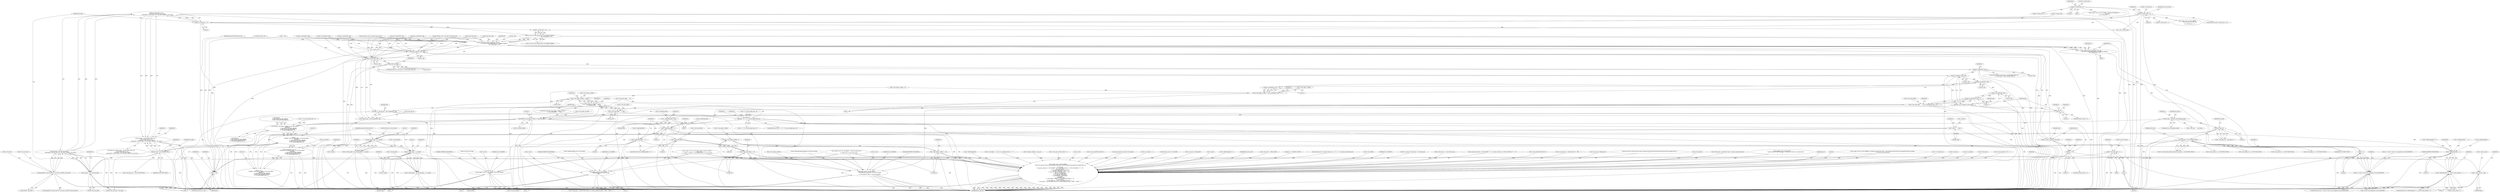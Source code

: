 digraph "0_FFmpeg_29ffeef5e73b8f41ff3a3f2242d356759c66f91f@API" {
"1002268" [label="(Call,h0->current_slice == 0 ||\n         slice_type != h0->last_slice_type ||\n         memcmp(h0->last_ref_count, h0->ref_count, sizeof(h0->ref_count)))"];
"1002269" [label="(Call,h0->current_slice == 0)"];
"1001121" [label="(Call,h0->current_slice != 0)"];
"1000189" [label="(Call,h0->current_slice = 0)"];
"1002274" [label="(Call,slice_type != h0->last_slice_type ||\n         memcmp(h0->last_ref_count, h0->ref_count, sizeof(h0->ref_count)))"];
"1002275" [label="(Call,slice_type != h0->last_slice_type)"];
"1002265" [label="(Call,slice_type != AV_PICTURE_TYPE_I)"];
"1000288" [label="(Call,slice_type & 3)"];
"1000274" [label="(Call,slice_type = golomb_to_pict_type[slice_type])"];
"1001058" [label="(Call,slice_type == AV_PICTURE_TYPE_B)"];
"1001909" [label="(Call,h0->last_slice_type = -1)"];
"1001913" [label="(Call,-1)"];
"1002280" [label="(Call,memcmp(h0->last_ref_count, h0->ref_count, sizeof(h0->ref_count)))"];
"1002264" [label="(Call,slice_type != AV_PICTURE_TYPE_I &&\n        (h0->current_slice == 0 ||\n         slice_type != h0->last_slice_type ||\n         memcmp(h0->last_ref_count, h0->ref_count, sizeof(h0->ref_count))))"];
"1002417" [label="(Call,!(h->avctx->active_thread_type & FF_THREAD_FRAME) ||\n                                             h0->current_slice == 0)"];
"1002411" [label="(Call,ff_h264_decode_ref_pic_marking(h0, &h->gb,\n                                             !(h->avctx->active_thread_type & FF_THREAD_FRAME) ||\n                                             h0->current_slice == 0))"];
"1002409" [label="(Call,ret = ff_h264_decode_ref_pic_marking(h0, &h->gb,\n                                             !(h->avctx->active_thread_type & FF_THREAD_FRAME) ||\n                                             h0->current_slice == 0))"];
"1002433" [label="(Call,ret < 0)"];
"1002432" [label="(Call,ret < 0 && (h->avctx->err_recognition & AV_EF_EXPLODE))"];
"1002502" [label="(Call,get_ue_golomb_31(&h->gb))"];
"1002500" [label="(Call,tmp = get_ue_golomb_31(&h->gb))"];
"1002508" [label="(Call,tmp > 2)"];
"1002520" [label="(Call,h->cabac_init_idc = tmp)"];
"1002538" [label="(Call,get_se_golomb(&h->gb))"];
"1002530" [label="(Call,tmp = h->pps.init_qp + get_se_golomb(&h->gb))"];
"1002544" [label="(Call,tmp > 51 + 6 * (h->sps.bit_depth_luma - 8))"];
"1002558" [label="(Call,av_log(h->avctx, AV_LOG_ERROR, \"QP %u out of range\n\", tmp))"];
"1002567" [label="(Call,h->qscale       = tmp)"];
"1002578" [label="(Call,get_chroma_qp(h, 0, h->qscale))"];
"1002572" [label="(Call,h->chroma_qp[0] = get_chroma_qp(h, 0, h->qscale))"];
"1002590" [label="(Call,get_chroma_qp(h, 1, h->qscale))"];
"1002584" [label="(Call,h->chroma_qp[1] = get_chroma_qp(h, 1, h->qscale))"];
"1002844" [label="(Call,h != h0)"];
"1003314" [label="(Call,av_log(h->avctx, AV_LOG_DEBUG,\n               \"slice:%d %s mb:%d %c%s%s pps:%u frame:%d poc:%d/%d ref:%d/%d qp:%d loop:%d:%d:%d weight:%d%s %s\n\",\n               h->slice_num,\n               (h->picture_structure == PICT_FRAME ? \"F\" : h->picture_structure == PICT_TOP_FIELD ? \"T\" : \"B\"),\n               first_mb_in_slice,\n               av_get_picture_type_char(h->slice_type),\n               h->slice_type_fixed ? \" fix\" : \"\",\n               h->nal_unit_type == NAL_IDR_SLICE ? \" IDR\" : \"\",\n               pps_id, h->frame_num,\n               h->cur_pic_ptr->field_poc[0],\n               h->cur_pic_ptr->field_poc[1],\n               h->ref_count[0], h->ref_count[1],\n               h->qscale,\n               h->deblocking_filter,\n               h->slice_alpha_c0_offset / 2 - 26, h->slice_beta_offset / 2 - 26,\n               h->use_weight,\n               h->use_weight == 1 && h->use_weight_chroma ? \"c\" : \"\",\n               h->slice_type == AV_PICTURE_TYPE_B ? (h->direct_spatial_mv_pred ? \"SPAT\" : \"TEMP\") : \"\"))"];
"1002532" [label="(Call,h->pps.init_qp + get_se_golomb(&h->gb))"];
"1002602" [label="(Call,get_bits1(&h->gb))"];
"1002619" [label="(Call,get_se_golomb(&h->gb))"];
"1002648" [label="(Call,get_ue_golomb_31(&h->gb))"];
"1002646" [label="(Call,tmp = get_ue_golomb_31(&h->gb))"];
"1002654" [label="(Call,tmp > 2)"];
"1002658" [label="(Call,av_log(h->avctx, AV_LOG_ERROR,\n                   \"deblocking_filter_idc %u out of range\n\", tmp))"];
"1002667" [label="(Call,h->deblocking_filter = tmp)"];
"1002673" [label="(Call,h->deblocking_filter < 2)"];
"1002678" [label="(Call,h->deblocking_filter ^= 1)"];
"1002794" [label="(Call,h->deblocking_filter == 1)"];
"1002793" [label="(Call,h->deblocking_filter == 1 && h0->max_contexts > 1)"];
"1002693" [label="(Call,get_se_golomb(&h->gb))"];
"1002692" [label="(Call,get_se_golomb(&h->gb) << 1)"];
"1002688" [label="(Call,h->slice_alpha_c0_offset += get_se_golomb(&h->gb) << 1)"];
"1002712" [label="(Call,h->slice_alpha_c0_offset > 104U)"];
"1002711" [label="(Call,h->slice_alpha_c0_offset > 104U ||\n                h->slice_beta_offset     > 104U)"];
"1002723" [label="(Call,av_log(h->avctx, AV_LOG_ERROR,\n                       \"deblocking filter parameters %d %d out of range\n\",\n                       h->slice_alpha_c0_offset, h->slice_beta_offset))"];
"1002865" [label="(Call,FFMIN(h->slice_alpha_c0_offset, h->slice_beta_offset))"];
"1002864" [label="(Call,FFMIN(h->slice_alpha_c0_offset, h->slice_beta_offset) -\n                   FFMAX3(0,\n                          h->pps.chroma_qp_index_offset[0],\n                          h->pps.chroma_qp_index_offset[1]) +\n                   6 * (h->sps.bit_depth_luma - 8))"];
"1002862" [label="(Call,52 -\n                   FFMIN(h->slice_alpha_c0_offset, h->slice_beta_offset) -\n                   FFMAX3(0,\n                          h->pps.chroma_qp_index_offset[0],\n                          h->pps.chroma_qp_index_offset[1]) +\n                   6 * (h->sps.bit_depth_luma - 8))"];
"1002856" [label="(Call,h->qp_thresh = 15 + 52 -\n                   FFMIN(h->slice_alpha_c0_offset, h->slice_beta_offset) -\n                   FFMAX3(0,\n                          h->pps.chroma_qp_index_offset[0],\n                          h->pps.chroma_qp_index_offset[1]) +\n                   6 * (h->sps.bit_depth_luma - 8))"];
"1002860" [label="(Call,15 + 52 -\n                   FFMIN(h->slice_alpha_c0_offset, h->slice_beta_offset) -\n                   FFMAX3(0,\n                          h->pps.chroma_qp_index_offset[0],\n                          h->pps.chroma_qp_index_offset[1]) +\n                   6 * (h->sps.bit_depth_luma - 8))"];
"1003392" [label="(Call,h->slice_alpha_c0_offset / 2)"];
"1003391" [label="(Call,h->slice_alpha_c0_offset / 2 - 26)"];
"1003399" [label="(Call,h->slice_beta_offset / 2)"];
"1003398" [label="(Call,h->slice_beta_offset / 2 - 26)"];
"1002704" [label="(Call,get_se_golomb(&h->gb))"];
"1002703" [label="(Call,get_se_golomb(&h->gb) << 1)"];
"1002699" [label="(Call,h->slice_beta_offset     += get_se_golomb(&h->gb) << 1)"];
"1002717" [label="(Call,h->slice_beta_offset     > 104U)"];
"1002692" [label="(Call,get_se_golomb(&h->gb) << 1)"];
"1002539" [label="(Call,&h->gb)"];
"1002195" [label="(Call,get_se_golomb(&h->gb))"];
"1002634" [label="(Call,h->slice_beta_offset     = 52)"];
"1003420" [label="(Call,h->slice_type == AV_PICTURE_TYPE_B ? (h->direct_spatial_mv_pred ? \"SPAT\" : \"TEMP\") : \"\")"];
"1000997" [label="(Call,get_bits(&h->gb, h->sps.log2_max_frame_num))"];
"1002646" [label="(Call,tmp = get_ue_golomb_31(&h->gb))"];
"1002435" [label="(Literal,0)"];
"1002411" [label="(Call,ff_h264_decode_ref_pic_marking(h0, &h->gb,\n                                             !(h->avctx->active_thread_type & FF_THREAD_FRAME) ||\n                                             h0->current_slice == 0))"];
"1002510" [label="(Literal,2)"];
"1003375" [label="(Call,h->ref_count[0])"];
"1003404" [label="(Literal,26)"];
"1002698" [label="(Literal,1)"];
"1002673" [label="(Call,h->deblocking_filter < 2)"];
"1002716" [label="(Literal,104U)"];
"1002566" [label="(Identifier,AVERROR_INVALIDDATA)"];
"1003318" [label="(Identifier,AV_LOG_DEBUG)"];
"1002543" [label="(ControlStructure,if (tmp > 51 + 6 * (h->sps.bit_depth_luma - 8)))"];
"1002568" [label="(Call,h->qscale)"];
"1001763" [label="(Call,h0->cur_pic_ptr->frame_num != h->frame_num)"];
"1002711" [label="(Call,h->slice_alpha_c0_offset > 104U ||\n                h->slice_beta_offset     > 104U)"];
"1002499" [label="(Block,)"];
"1002898" [label="(Call,h0->last_slice_type = slice_type)"];
"1002524" [label="(Identifier,tmp)"];
"1001451" [label="(Call,h->frame_num != h->prev_frame_num)"];
"1002546" [label="(Call,51 + 6 * (h->sps.bit_depth_luma - 8))"];
"1002699" [label="(Call,h->slice_beta_offset     += get_se_golomb(&h->gb) << 1)"];
"1002703" [label="(Call,get_se_golomb(&h->gb) << 1)"];
"1002295" [label="(Call,h->slice_type_nos != AV_PICTURE_TYPE_I)"];
"1002439" [label="(Identifier,h)"];
"1000279" [label="(Call,h->slice_type     = slice_type)"];
"1002591" [label="(Identifier,h)"];
"1003406" [label="(Identifier,h)"];
"1002418" [label="(Call,!(h->avctx->active_thread_type & FF_THREAD_FRAME))"];
"1002560" [label="(Identifier,h)"];
"1002846" [label="(Identifier,h0)"];
"1000197" [label="(Identifier,h0)"];
"1003323" [label="(Call,h->picture_structure == PICT_FRAME ? \"F\" : h->picture_structure == PICT_TOP_FIELD ? \"T\" : \"B\")"];
"1002679" [label="(Call,h->deblocking_filter)"];
"1001051" [label="(Call,!h->sps.direct_8x8_inference_flag && slice_type == AV_PICTURE_TYPE_B)"];
"1002563" [label="(Literal,\"QP %u out of range\n\")"];
"1002658" [label="(Call,av_log(h->avctx, AV_LOG_ERROR,\n                   \"deblocking_filter_idc %u out of range\n\", tmp))"];
"1000193" [label="(Literal,0)"];
"1002460" [label="(Call,h->slice_type_nos == AV_PICTURE_TYPE_B)"];
"1002263" [label="(ControlStructure,if (slice_type != AV_PICTURE_TYPE_I &&\n        (h0->current_slice == 0 ||\n         slice_type != h0->last_slice_type ||\n         memcmp(h0->last_ref_count, h0->ref_count, sizeof(h0->ref_count)))))"];
"1002968" [label="(Call,h->slice_num&(MAX_SLICES-1))"];
"1002671" [label="(Identifier,tmp)"];
"1002713" [label="(Call,h->slice_alpha_c0_offset)"];
"1002573" [label="(Call,h->chroma_qp[0])"];
"1002662" [label="(Identifier,AV_LOG_ERROR)"];
"1002268" [label="(Call,h0->current_slice == 0 ||\n         slice_type != h0->last_slice_type ||\n         memcmp(h0->last_ref_count, h0->ref_count, sizeof(h0->ref_count)))"];
"1002717" [label="(Call,h->slice_beta_offset     > 104U)"];
"1002269" [label="(Call,h0->current_slice == 0)"];
"1002557" [label="(Block,)"];
"1002596" [label="(ControlStructure,if (h->slice_type == AV_PICTURE_TYPE_SP))"];
"1002276" [label="(Identifier,slice_type)"];
"1002280" [label="(Call,memcmp(h0->last_ref_count, h0->ref_count, sizeof(h0->ref_count)))"];
"1002431" [label="(ControlStructure,if (ret < 0 && (h->avctx->err_recognition & AV_EF_EXPLODE)))"];
"1000125" [label="(MethodParameterIn,H264Context *h)"];
"1002572" [label="(Call,h->chroma_qp[0] = get_chroma_qp(h, 0, h->qscale))"];
"1001083" [label="(Call,get_bits1(&h->gb))"];
"1002736" [label="(Identifier,AVERROR_INVALIDDATA)"];
"1000190" [label="(Call,h0->current_slice)"];
"1000861" [label="(Call,h0->current_slice + 1)"];
"1003349" [label="(Call,h->nal_unit_type == NAL_IDR_SLICE ? \" IDR\" : \"\")"];
"1003368" [label="(Call,h->cur_pic_ptr->field_poc[1])"];
"1002845" [label="(Identifier,h)"];
"1002620" [label="(Call,&h->gb)"];
"1002701" [label="(Identifier,h)"];
"1000274" [label="(Call,slice_type = golomb_to_pict_type[slice_type])"];
"1002500" [label="(Call,tmp = get_ue_golomb_31(&h->gb))"];
"1000288" [label="(Call,slice_type & 3)"];
"1003319" [label="(Literal,\"slice:%d %s mb:%d %c%s%s pps:%u frame:%d poc:%d/%d ref:%d/%d qp:%d loop:%d:%d:%d weight:%d%s %s\n\")"];
"1002864" [label="(Call,FFMIN(h->slice_alpha_c0_offset, h->slice_beta_offset) -\n                   FFMAX3(0,\n                          h->pps.chroma_qp_index_offset[0],\n                          h->pps.chroma_qp_index_offset[1]) +\n                   6 * (h->sps.bit_depth_luma - 8))"];
"1003380" [label="(Call,h->ref_count[1])"];
"1002862" [label="(Call,52 -\n                   FFMIN(h->slice_alpha_c0_offset, h->slice_beta_offset) -\n                   FFMAX3(0,\n                          h->pps.chroma_qp_index_offset[0],\n                          h->pps.chroma_qp_index_offset[1]) +\n                   6 * (h->sps.bit_depth_luma - 8))"];
"1002426" [label="(Call,h0->current_slice == 0)"];
"1002869" [label="(Call,h->slice_beta_offset)"];
"1002659" [label="(Call,h->avctx)"];
"1002474" [label="(Call,h->slice_type_nos == AV_PICTURE_TYPE_B)"];
"1002408" [label="(Block,)"];
"1002579" [label="(Identifier,h)"];
"1002599" [label="(Identifier,h)"];
"1000993" [label="(Call,h->frame_num = get_bits(&h->gb, h->sps.log2_max_frame_num))"];
"1003435" [label="(MethodReturn,static int)"];
"1002585" [label="(Call,h->chroma_qp[1])"];
"1001183" [label="(Block,)"];
"1003391" [label="(Call,h->slice_alpha_c0_offset / 2 - 26)"];
"1002611" [label="(Identifier,h)"];
"1001169" [label="(Call,av_log(h->avctx, AV_LOG_ERROR,\n                   \"unset cur_pic_ptr on %d. slice\n\",\n                   h0->current_slice + 1))"];
"1002410" [label="(Identifier,ret)"];
"1002447" [label="(Identifier,h)"];
"1002522" [label="(Identifier,h)"];
"1002587" [label="(Identifier,h)"];
"1002660" [label="(Identifier,h)"];
"1002680" [label="(Identifier,h)"];
"1002363" [label="(Call,h->slice_type_nos == AV_PICTURE_TYPE_B)"];
"1002795" [label="(Call,h->deblocking_filter)"];
"1001121" [label="(Call,h0->current_slice != 0)"];
"1000284" [label="(Call,h->slice_type_nos = slice_type & 3)"];
"1000177" [label="(Block,)"];
"1002590" [label="(Call,get_chroma_qp(h, 1, h->qscale))"];
"1002649" [label="(Call,&h->gb)"];
"1002832" [label="(Call,av_log(h->avctx, AV_LOG_INFO,\n                       \"Cannot parallelize deblocking type 1, decoding such frames in sequential order\n\"))"];
"1002709" [label="(Literal,1)"];
"1002282" [label="(Identifier,h0)"];
"1000887" [label="(Call,av_log(h->avctx, AV_LOG_INFO, \"Reinit context to %dx%d, \"\n               \"pix_fmt: %s\n\", h->width, h->height, av_get_pix_fmt_name(h->avctx->pix_fmt)))"];
"1002664" [label="(Identifier,tmp)"];
"1002727" [label="(Identifier,AV_LOG_ERROR)"];
"1002520" [label="(Call,h->cabac_init_idc = tmp)"];
"1001120" [label="(ControlStructure,if (h0->current_slice != 0))"];
"1002657" [label="(Block,)"];
"1002436" [label="(Call,h->avctx->err_recognition & AV_EF_EXPLODE)"];
"1000189" [label="(Call,h0->current_slice = 0)"];
"1002503" [label="(Call,&h->gb)"];
"1002293" [label="(Identifier,h)"];
"1002122" [label="(Call,get_ue_golomb(&h->gb))"];
"1002417" [label="(Call,!(h->avctx->active_thread_type & FF_THREAD_FRAME) ||\n                                             h0->current_slice == 0)"];
"1000127" [label="(Block,)"];
"1003357" [label="(Identifier,pps_id)"];
"1002722" [label="(Block,)"];
"1002509" [label="(Identifier,tmp)"];
"1002688" [label="(Call,h->slice_alpha_c0_offset += get_se_golomb(&h->gb) << 1)"];
"1002860" [label="(Call,15 + 52 -\n                   FFMIN(h->slice_alpha_c0_offset, h->slice_beta_offset) -\n                   FFMAX3(0,\n                          h->pps.chroma_qp_index_offset[0],\n                          h->pps.chroma_qp_index_offset[1]) +\n                   6 * (h->sps.bit_depth_luma - 8))"];
"1002654" [label="(Call,tmp > 2)"];
"1003403" [label="(Literal,2)"];
"1002548" [label="(Call,6 * (h->sps.bit_depth_luma - 8))"];
"1002266" [label="(Identifier,slice_type)"];
"1002678" [label="(Call,h->deblocking_filter ^= 1)"];
"1003398" [label="(Call,h->slice_beta_offset / 2 - 26)"];
"1002798" [label="(Literal,1)"];
"1002668" [label="(Call,h->deblocking_filter)"];
"1002287" [label="(Call,sizeof(h0->ref_count))"];
"1002409" [label="(Call,ret = ff_h264_decode_ref_pic_marking(h0, &h->gb,\n                                             !(h->avctx->active_thread_type & FF_THREAD_FRAME) ||\n                                             h0->current_slice == 0))"];
"1002562" [label="(Identifier,AV_LOG_ERROR)"];
"1002544" [label="(Call,tmp > 51 + 6 * (h->sps.bit_depth_luma - 8))"];
"1002873" [label="(Call,FFMAX3(0,\n                          h->pps.chroma_qp_index_offset[0],\n                          h->pps.chroma_qp_index_offset[1]))"];
"1001125" [label="(Literal,0)"];
"1002267" [label="(Identifier,AV_PICTURE_TYPE_I)"];
"1002674" [label="(Call,h->deblocking_filter)"];
"1002648" [label="(Call,get_ue_golomb_31(&h->gb))"];
"1001500" [label="(Call,av_log(h->avctx, AV_LOG_DEBUG, \"Frame num gap %d %d\n\",\n                   h->frame_num, h->prev_frame_num))"];
"1002712" [label="(Call,h->slice_alpha_c0_offset > 104U)"];
"1002889" [label="(Call,6 * (h->sps.bit_depth_luma - 8))"];
"1001917" [label="(Call,h != h0)"];
"1003401" [label="(Identifier,h)"];
"1002918" [label="(Call,++h0->current_slice)"];
"1002593" [label="(Call,h->qscale)"];
"1002485" [label="(Call,ff_h264_direct_ref_list_init(h))"];
"1003434" [label="(Literal,0)"];
"1002682" [label="(Literal,1)"];
"1002694" [label="(Call,&h->gb)"];
"1003399" [label="(Call,h->slice_beta_offset / 2)"];
"1001620" [label="(Call,ret < 0 && (h->avctx->err_recognition & AV_EF_EXPLODE))"];
"1002564" [label="(Identifier,tmp)"];
"1002984" [label="(Call,av_log(h->avctx, AV_LOG_WARNING, \"Possibly too many slices (%d >= %d), increase MAX_SLICES and recompile if there are artifacts\n\", h->slice_num, MAX_SLICES))"];
"1002672" [label="(ControlStructure,if (h->deblocking_filter < 2))"];
"1002903" [label="(Call,memcpy(h0->last_ref_count, h0->ref_count, sizeof(h0->last_ref_count)))"];
"1002874" [label="(Literal,0)"];
"1002097" [label="(Call,2 * h->frame_num)"];
"1002508" [label="(Call,tmp > 2)"];
"1002675" [label="(Identifier,h)"];
"1002270" [label="(Call,h0->current_slice)"];
"1002432" [label="(Call,ret < 0 && (h->avctx->err_recognition & AV_EF_EXPLODE))"];
"1002571" [label="(Identifier,tmp)"];
"1002533" [label="(Call,h->pps.init_qp)"];
"1001188" [label="(Identifier,h)"];
"1000276" [label="(Call,golomb_to_pict_type[slice_type])"];
"1002275" [label="(Call,slice_type != h0->last_slice_type)"];
"1002281" [label="(Call,h0->last_ref_count)"];
"1002434" [label="(Identifier,ret)"];
"1002559" [label="(Call,h->avctx)"];
"1002581" [label="(Call,h->qscale)"];
"1001913" [label="(Call,-1)"];
"1003320" [label="(Call,h->slice_num)"];
"1002666" [label="(Identifier,AVERROR_INVALIDDATA)"];
"1002723" [label="(Call,av_log(h->avctx, AV_LOG_ERROR,\n                       \"deblocking filter parameters %d %d out of range\n\",\n                       h->slice_alpha_c0_offset, h->slice_beta_offset))"];
"1002273" [label="(Literal,0)"];
"1002714" [label="(Identifier,h)"];
"1003397" [label="(Literal,26)"];
"1002521" [label="(Call,h->cabac_init_idc)"];
"1003405" [label="(Call,h->use_weight)"];
"1002653" [label="(ControlStructure,if (tmp > 2))"];
"1002725" [label="(Identifier,h)"];
"1002787" [label="(Call,h->deblocking_filter = 0)"];
"1002507" [label="(ControlStructure,if (tmp > 2))"];
"1002271" [label="(Identifier,h0)"];
"1002592" [label="(Literal,1)"];
"1001122" [label="(Call,h0->current_slice)"];
"1002578" [label="(Call,get_chroma_qp(h, 0, h->qscale))"];
"1001918" [label="(Identifier,h)"];
"1003358" [label="(Call,h->frame_num)"];
"1000281" [label="(Identifier,h)"];
"1002580" [label="(Literal,0)"];
"1003343" [label="(Call,h->slice_type_fixed ? \" fix\" : \"\")"];
"1002801" [label="(Identifier,h0)"];
"1002863" [label="(Literal,52)"];
"1003313" [label="(Block,)"];
"1002705" [label="(Call,&h->gb)"];
"1002729" [label="(Call,h->slice_alpha_c0_offset)"];
"1002502" [label="(Call,get_ue_golomb_31(&h->gb))"];
"1001058" [label="(Call,slice_type == AV_PICTURE_TYPE_B)"];
"1002647" [label="(Identifier,tmp)"];
"1002538" [label="(Call,get_se_golomb(&h->gb))"];
"1002629" [label="(Call,h->slice_alpha_c0_offset = 52)"];
"1002858" [label="(Identifier,h)"];
"1002663" [label="(Literal,\"deblocking_filter_idc %u out of range\n\")"];
"1002168" [label="(Call,get_se_golomb(&h->gb))"];
"1003388" [label="(Call,h->deblocking_filter)"];
"1001175" [label="(Call,h0->current_slice + 1)"];
"1003408" [label="(Call,h->use_weight == 1 && h->use_weight_chroma ? \"c\" : \"\")"];
"1002626" [label="(Identifier,h)"];
"1002284" [label="(Call,h0->ref_count)"];
"1002545" [label="(Identifier,tmp)"];
"1002693" [label="(Call,get_se_golomb(&h->gb))"];
"1002140" [label="(Call,get_bits(&h->gb, h->sps.log2_max_poc_lsb))"];
"1002558" [label="(Call,av_log(h->avctx, AV_LOG_ERROR, \"QP %u out of range\n\", tmp))"];
"1002719" [label="(Identifier,h)"];
"1002655" [label="(Identifier,tmp)"];
"1001059" [label="(Identifier,slice_type)"];
"1001073" [label="(Call,get_bits1(&h->gb))"];
"1000980" [label="(Call,h->dequant_coeff_pps != pps_id)"];
"1002794" [label="(Call,h->deblocking_filter == 1)"];
"1002718" [label="(Call,h->slice_beta_offset)"];
"1000855" [label="(Call,av_log(h->avctx, AV_LOG_ERROR, \"changing width/height on \"\n                   \"slice %d\n\", h0->current_slice + 1))"];
"1000275" [label="(Identifier,slice_type)"];
"1002444" [label="(Identifier,AVERROR_INVALIDDATA)"];
"1002433" [label="(Call,ret < 0)"];
"1002689" [label="(Call,h->slice_alpha_c0_offset)"];
"1002856" [label="(Call,h->qp_thresh = 15 + 52 -\n                   FFMIN(h->slice_alpha_c0_offset, h->slice_beta_offset) -\n                   FFMAX3(0,\n                          h->pps.chroma_qp_index_offset[0],\n                          h->pps.chroma_qp_index_offset[1]) +\n                   6 * (h->sps.bit_depth_luma - 8))"];
"1002900" [label="(Identifier,h0)"];
"1002667" [label="(Call,h->deblocking_filter = tmp)"];
"1003013" [label="(Call,h->slice_num & (MAX_SLICES - 1))"];
"1001130" [label="(Identifier,last_pic_structure)"];
"1002645" [label="(Block,)"];
"1002687" [label="(Block,)"];
"1002669" [label="(Identifier,h)"];
"1000289" [label="(Identifier,slice_type)"];
"1002265" [label="(Call,slice_type != AV_PICTURE_TYPE_I)"];
"1003396" [label="(Literal,2)"];
"1001914" [label="(Literal,1)"];
"1002274" [label="(Call,slice_type != h0->last_slice_type ||\n         memcmp(h0->last_ref_count, h0->ref_count, sizeof(h0->ref_count)))"];
"1002792" [label="(ControlStructure,if (h->deblocking_filter == 1 && h0->max_contexts > 1))"];
"1003392" [label="(Call,h->slice_alpha_c0_offset / 2)"];
"1002532" [label="(Call,h->pps.init_qp + get_se_golomb(&h->gb))"];
"1001909" [label="(Call,h0->last_slice_type = -1)"];
"1002857" [label="(Call,h->qp_thresh)"];
"1002501" [label="(Identifier,tmp)"];
"1002619" [label="(Call,get_se_golomb(&h->gb))"];
"1002567" [label="(Call,h->qscale       = tmp)"];
"1002843" [label="(ControlStructure,if (h != h0))"];
"1002685" [label="(Identifier,h)"];
"1002721" [label="(Literal,104U)"];
"1000290" [label="(Literal,3)"];
"1002346" [label="(Call,h->slice_type_nos == AV_PICTURE_TYPE_B)"];
"1003315" [label="(Call,h->avctx)"];
"1002793" [label="(Call,h->deblocking_filter == 1 && h0->max_contexts > 1)"];
"1002514" [label="(Identifier,h)"];
"1002624" [label="(Call,h->deblocking_filter     = 1)"];
"1002220" [label="(Call,get_se_golomb(&h->gb))"];
"1002951" [label="(Call,h->slice_num&(MAX_SLICES-1))"];
"1003410" [label="(Call,h->use_weight == 1)"];
"1001923" [label="(Call,clone_slice(h, h0))"];
"1002732" [label="(Call,h->slice_beta_offset)"];
"1002412" [label="(Identifier,h0)"];
"1002866" [label="(Call,h->slice_alpha_c0_offset)"];
"1002531" [label="(Identifier,tmp)"];
"1002603" [label="(Call,&h->gb)"];
"1002844" [label="(Call,h != h0)"];
"1002575" [label="(Identifier,h)"];
"1002704" [label="(Call,get_se_golomb(&h->gb))"];
"1002872" [label="(Call,FFMAX3(0,\n                          h->pps.chroma_qp_index_offset[0],\n                          h->pps.chroma_qp_index_offset[1]) +\n                   6 * (h->sps.bit_depth_luma - 8))"];
"1001910" [label="(Call,h0->last_slice_type)"];
"1002700" [label="(Call,h->slice_beta_offset)"];
"1002277" [label="(Call,h0->last_slice_type)"];
"1002264" [label="(Call,slice_type != AV_PICTURE_TYPE_I &&\n        (h0->current_slice == 0 ||\n         slice_type != h0->last_slice_type ||\n         memcmp(h0->last_ref_count, h0->ref_count, sizeof(h0->ref_count))))"];
"1002569" [label="(Identifier,h)"];
"1002728" [label="(Literal,\"deblocking filter parameters %d %d out of range\n\")"];
"1002248" [label="(Call,get_ue_golomb(&h->gb))"];
"1003314" [label="(Call,av_log(h->avctx, AV_LOG_DEBUG,\n               \"slice:%d %s mb:%d %c%s%s pps:%u frame:%d poc:%d/%d ref:%d/%d qp:%d loop:%d:%d:%d weight:%d%s %s\n\",\n               h->slice_num,\n               (h->picture_structure == PICT_FRAME ? \"F\" : h->picture_structure == PICT_TOP_FIELD ? \"T\" : \"B\"),\n               first_mb_in_slice,\n               av_get_picture_type_char(h->slice_type),\n               h->slice_type_fixed ? \" fix\" : \"\",\n               h->nal_unit_type == NAL_IDR_SLICE ? \" IDR\" : \"\",\n               pps_id, h->frame_num,\n               h->cur_pic_ptr->field_poc[0],\n               h->cur_pic_ptr->field_poc[1],\n               h->ref_count[0], h->ref_count[1],\n               h->qscale,\n               h->deblocking_filter,\n               h->slice_alpha_c0_offset / 2 - 26, h->slice_beta_offset / 2 - 26,\n               h->use_weight,\n               h->use_weight == 1 && h->use_weight_chroma ? \"c\" : \"\",\n               h->slice_type == AV_PICTURE_TYPE_B ? (h->direct_spatial_mv_pred ? \"SPAT\" : \"TEMP\") : \"\"))"];
"1002850" [label="(Identifier,h)"];
"1002584" [label="(Call,h->chroma_qp[1] = get_chroma_qp(h, 1, h->qscale))"];
"1002031" [label="(Call,first_mb_in_slice / h->mb_width)"];
"1002724" [label="(Call,h->avctx)"];
"1003361" [label="(Call,h->cur_pic_ptr->field_poc[0])"];
"1003385" [label="(Call,h->qscale)"];
"1000126" [label="(MethodParameterIn,H264Context *h0)"];
"1002677" [label="(Literal,2)"];
"1002814" [label="(Call,h->deblocking_filter = 2)"];
"1002530" [label="(Call,tmp = h->pps.init_qp + get_se_golomb(&h->gb))"];
"1002710" [label="(ControlStructure,if (h->slice_alpha_c0_offset > 104U ||\n                h->slice_beta_offset     > 104U))"];
"1002607" [label="(ControlStructure,if (h->slice_type == AV_PICTURE_TYPE_SP ||\n        h->slice_type == AV_PICTURE_TYPE_SI))"];
"1002861" [label="(Literal,15)"];
"1001060" [label="(Identifier,AV_PICTURE_TYPE_B)"];
"1003339" [label="(Call,av_get_picture_type_char(h->slice_type))"];
"1003393" [label="(Call,h->slice_alpha_c0_offset)"];
"1002602" [label="(Call,get_bits1(&h->gb))"];
"1003338" [label="(Identifier,first_mb_in_slice)"];
"1002978" [label="(Call,h->slice_num >= MAX_SLICES)"];
"1002799" [label="(Call,h0->max_contexts > 1)"];
"1002656" [label="(Literal,2)"];
"1002413" [label="(Call,&h->gb)"];
"1000306" [label="(Call,pps_id >= MAX_PPS_COUNT)"];
"1002865" [label="(Call,FFMIN(h->slice_alpha_c0_offset, h->slice_beta_offset))"];
"1003400" [label="(Call,h->slice_beta_offset)"];
"1002809" [label="(Identifier,h)"];
"1002297" [label="(Identifier,h)"];
"1001469" [label="(Call,h->frame_num != (h->prev_frame_num + 1) % (1 << h->sps.log2_max_frame_num))"];
"1002527" [label="(Identifier,h)"];
"1002742" [label="(Identifier,h)"];
"1002268" -> "1002264"  [label="AST: "];
"1002268" -> "1002269"  [label="CFG: "];
"1002268" -> "1002274"  [label="CFG: "];
"1002269" -> "1002268"  [label="AST: "];
"1002274" -> "1002268"  [label="AST: "];
"1002264" -> "1002268"  [label="CFG: "];
"1002268" -> "1003435"  [label="DDG: "];
"1002268" -> "1003435"  [label="DDG: "];
"1002268" -> "1002264"  [label="DDG: "];
"1002268" -> "1002264"  [label="DDG: "];
"1002269" -> "1002268"  [label="DDG: "];
"1002269" -> "1002268"  [label="DDG: "];
"1002274" -> "1002268"  [label="DDG: "];
"1002274" -> "1002268"  [label="DDG: "];
"1002268" -> "1002417"  [label="DDG: "];
"1002269" -> "1002273"  [label="CFG: "];
"1002270" -> "1002269"  [label="AST: "];
"1002273" -> "1002269"  [label="AST: "];
"1002276" -> "1002269"  [label="CFG: "];
"1002269" -> "1003435"  [label="DDG: "];
"1001121" -> "1002269"  [label="DDG: "];
"1002269" -> "1002426"  [label="DDG: "];
"1002269" -> "1002918"  [label="DDG: "];
"1001121" -> "1001120"  [label="AST: "];
"1001121" -> "1001125"  [label="CFG: "];
"1001122" -> "1001121"  [label="AST: "];
"1001125" -> "1001121"  [label="AST: "];
"1001130" -> "1001121"  [label="CFG: "];
"1001188" -> "1001121"  [label="CFG: "];
"1001121" -> "1003435"  [label="DDG: "];
"1001121" -> "1003435"  [label="DDG: "];
"1000189" -> "1001121"  [label="DDG: "];
"1001121" -> "1001169"  [label="DDG: "];
"1001121" -> "1001175"  [label="DDG: "];
"1001121" -> "1002426"  [label="DDG: "];
"1001121" -> "1002918"  [label="DDG: "];
"1000189" -> "1000177"  [label="AST: "];
"1000189" -> "1000193"  [label="CFG: "];
"1000190" -> "1000189"  [label="AST: "];
"1000193" -> "1000189"  [label="AST: "];
"1000197" -> "1000189"  [label="CFG: "];
"1000189" -> "1003435"  [label="DDG: "];
"1000189" -> "1000855"  [label="DDG: "];
"1000189" -> "1000861"  [label="DDG: "];
"1002274" -> "1002275"  [label="CFG: "];
"1002274" -> "1002280"  [label="CFG: "];
"1002275" -> "1002274"  [label="AST: "];
"1002280" -> "1002274"  [label="AST: "];
"1002274" -> "1003435"  [label="DDG: "];
"1002274" -> "1003435"  [label="DDG: "];
"1002275" -> "1002274"  [label="DDG: "];
"1002275" -> "1002274"  [label="DDG: "];
"1002280" -> "1002274"  [label="DDG: "];
"1002280" -> "1002274"  [label="DDG: "];
"1002275" -> "1002277"  [label="CFG: "];
"1002276" -> "1002275"  [label="AST: "];
"1002277" -> "1002275"  [label="AST: "];
"1002282" -> "1002275"  [label="CFG: "];
"1002275" -> "1003435"  [label="DDG: "];
"1002275" -> "1003435"  [label="DDG: "];
"1002265" -> "1002275"  [label="DDG: "];
"1001909" -> "1002275"  [label="DDG: "];
"1002275" -> "1002898"  [label="DDG: "];
"1002265" -> "1002264"  [label="AST: "];
"1002265" -> "1002267"  [label="CFG: "];
"1002266" -> "1002265"  [label="AST: "];
"1002267" -> "1002265"  [label="AST: "];
"1002271" -> "1002265"  [label="CFG: "];
"1002264" -> "1002265"  [label="CFG: "];
"1002265" -> "1003435"  [label="DDG: "];
"1002265" -> "1002264"  [label="DDG: "];
"1002265" -> "1002264"  [label="DDG: "];
"1000288" -> "1002265"  [label="DDG: "];
"1001058" -> "1002265"  [label="DDG: "];
"1002265" -> "1002295"  [label="DDG: "];
"1002265" -> "1002898"  [label="DDG: "];
"1000288" -> "1000284"  [label="AST: "];
"1000288" -> "1000290"  [label="CFG: "];
"1000289" -> "1000288"  [label="AST: "];
"1000290" -> "1000288"  [label="AST: "];
"1000284" -> "1000288"  [label="CFG: "];
"1000288" -> "1003435"  [label="DDG: "];
"1000288" -> "1000284"  [label="DDG: "];
"1000288" -> "1000284"  [label="DDG: "];
"1000274" -> "1000288"  [label="DDG: "];
"1000288" -> "1001058"  [label="DDG: "];
"1000274" -> "1000127"  [label="AST: "];
"1000274" -> "1000276"  [label="CFG: "];
"1000275" -> "1000274"  [label="AST: "];
"1000276" -> "1000274"  [label="AST: "];
"1000281" -> "1000274"  [label="CFG: "];
"1000274" -> "1003435"  [label="DDG: "];
"1000274" -> "1000279"  [label="DDG: "];
"1001058" -> "1001051"  [label="AST: "];
"1001058" -> "1001060"  [label="CFG: "];
"1001059" -> "1001058"  [label="AST: "];
"1001060" -> "1001058"  [label="AST: "];
"1001051" -> "1001058"  [label="CFG: "];
"1001058" -> "1003435"  [label="DDG: "];
"1001058" -> "1003435"  [label="DDG: "];
"1001058" -> "1001051"  [label="DDG: "];
"1001058" -> "1001051"  [label="DDG: "];
"1001058" -> "1002346"  [label="DDG: "];
"1001058" -> "1002363"  [label="DDG: "];
"1001058" -> "1002460"  [label="DDG: "];
"1001058" -> "1002474"  [label="DDG: "];
"1001909" -> "1001183"  [label="AST: "];
"1001909" -> "1001913"  [label="CFG: "];
"1001910" -> "1001909"  [label="AST: "];
"1001913" -> "1001909"  [label="AST: "];
"1001918" -> "1001909"  [label="CFG: "];
"1001909" -> "1003435"  [label="DDG: "];
"1001909" -> "1003435"  [label="DDG: "];
"1001913" -> "1001909"  [label="DDG: "];
"1001913" -> "1001914"  [label="CFG: "];
"1001914" -> "1001913"  [label="AST: "];
"1002280" -> "1002287"  [label="CFG: "];
"1002281" -> "1002280"  [label="AST: "];
"1002284" -> "1002280"  [label="AST: "];
"1002287" -> "1002280"  [label="AST: "];
"1002280" -> "1003435"  [label="DDG: "];
"1002280" -> "1003435"  [label="DDG: "];
"1002280" -> "1002903"  [label="DDG: "];
"1002264" -> "1002263"  [label="AST: "];
"1002293" -> "1002264"  [label="CFG: "];
"1002297" -> "1002264"  [label="CFG: "];
"1002264" -> "1003435"  [label="DDG: "];
"1002264" -> "1003435"  [label="DDG: "];
"1002264" -> "1003435"  [label="DDG: "];
"1002417" -> "1002411"  [label="AST: "];
"1002417" -> "1002418"  [label="CFG: "];
"1002417" -> "1002426"  [label="CFG: "];
"1002418" -> "1002417"  [label="AST: "];
"1002426" -> "1002417"  [label="AST: "];
"1002411" -> "1002417"  [label="CFG: "];
"1002417" -> "1003435"  [label="DDG: "];
"1002417" -> "1003435"  [label="DDG: "];
"1002417" -> "1002411"  [label="DDG: "];
"1002417" -> "1002411"  [label="DDG: "];
"1002418" -> "1002417"  [label="DDG: "];
"1002426" -> "1002417"  [label="DDG: "];
"1002426" -> "1002417"  [label="DDG: "];
"1002411" -> "1002409"  [label="AST: "];
"1002412" -> "1002411"  [label="AST: "];
"1002413" -> "1002411"  [label="AST: "];
"1002409" -> "1002411"  [label="CFG: "];
"1002411" -> "1003435"  [label="DDG: "];
"1002411" -> "1003435"  [label="DDG: "];
"1002411" -> "1003435"  [label="DDG: "];
"1002411" -> "1002409"  [label="DDG: "];
"1002411" -> "1002409"  [label="DDG: "];
"1002411" -> "1002409"  [label="DDG: "];
"1001917" -> "1002411"  [label="DDG: "];
"1001923" -> "1002411"  [label="DDG: "];
"1000126" -> "1002411"  [label="DDG: "];
"1001073" -> "1002411"  [label="DDG: "];
"1000997" -> "1002411"  [label="DDG: "];
"1002220" -> "1002411"  [label="DDG: "];
"1002248" -> "1002411"  [label="DDG: "];
"1002195" -> "1002411"  [label="DDG: "];
"1002168" -> "1002411"  [label="DDG: "];
"1001083" -> "1002411"  [label="DDG: "];
"1002122" -> "1002411"  [label="DDG: "];
"1002140" -> "1002411"  [label="DDG: "];
"1002411" -> "1002502"  [label="DDG: "];
"1002411" -> "1002538"  [label="DDG: "];
"1002411" -> "1002844"  [label="DDG: "];
"1002409" -> "1002408"  [label="AST: "];
"1002410" -> "1002409"  [label="AST: "];
"1002434" -> "1002409"  [label="CFG: "];
"1002409" -> "1003435"  [label="DDG: "];
"1002409" -> "1002433"  [label="DDG: "];
"1002433" -> "1002432"  [label="AST: "];
"1002433" -> "1002435"  [label="CFG: "];
"1002434" -> "1002433"  [label="AST: "];
"1002435" -> "1002433"  [label="AST: "];
"1002439" -> "1002433"  [label="CFG: "];
"1002432" -> "1002433"  [label="CFG: "];
"1002433" -> "1003435"  [label="DDG: "];
"1002433" -> "1002432"  [label="DDG: "];
"1002433" -> "1002432"  [label="DDG: "];
"1002432" -> "1002431"  [label="AST: "];
"1002432" -> "1002436"  [label="CFG: "];
"1002436" -> "1002432"  [label="AST: "];
"1002444" -> "1002432"  [label="CFG: "];
"1002447" -> "1002432"  [label="CFG: "];
"1002432" -> "1003435"  [label="DDG: "];
"1002432" -> "1003435"  [label="DDG: "];
"1002432" -> "1003435"  [label="DDG: "];
"1001620" -> "1002432"  [label="DDG: "];
"1002436" -> "1002432"  [label="DDG: "];
"1002436" -> "1002432"  [label="DDG: "];
"1002502" -> "1002500"  [label="AST: "];
"1002502" -> "1002503"  [label="CFG: "];
"1002503" -> "1002502"  [label="AST: "];
"1002500" -> "1002502"  [label="CFG: "];
"1002502" -> "1003435"  [label="DDG: "];
"1002502" -> "1002500"  [label="DDG: "];
"1001073" -> "1002502"  [label="DDG: "];
"1000997" -> "1002502"  [label="DDG: "];
"1002220" -> "1002502"  [label="DDG: "];
"1002248" -> "1002502"  [label="DDG: "];
"1002168" -> "1002502"  [label="DDG: "];
"1001083" -> "1002502"  [label="DDG: "];
"1002122" -> "1002502"  [label="DDG: "];
"1002140" -> "1002502"  [label="DDG: "];
"1002195" -> "1002502"  [label="DDG: "];
"1002502" -> "1002538"  [label="DDG: "];
"1002500" -> "1002499"  [label="AST: "];
"1002501" -> "1002500"  [label="AST: "];
"1002509" -> "1002500"  [label="CFG: "];
"1002500" -> "1003435"  [label="DDG: "];
"1002500" -> "1002508"  [label="DDG: "];
"1002508" -> "1002507"  [label="AST: "];
"1002508" -> "1002510"  [label="CFG: "];
"1002509" -> "1002508"  [label="AST: "];
"1002510" -> "1002508"  [label="AST: "];
"1002514" -> "1002508"  [label="CFG: "];
"1002522" -> "1002508"  [label="CFG: "];
"1002508" -> "1003435"  [label="DDG: "];
"1002508" -> "1003435"  [label="DDG: "];
"1002508" -> "1002520"  [label="DDG: "];
"1002520" -> "1002499"  [label="AST: "];
"1002520" -> "1002524"  [label="CFG: "];
"1002521" -> "1002520"  [label="AST: "];
"1002524" -> "1002520"  [label="AST: "];
"1002527" -> "1002520"  [label="CFG: "];
"1002520" -> "1003435"  [label="DDG: "];
"1002538" -> "1002532"  [label="AST: "];
"1002538" -> "1002539"  [label="CFG: "];
"1002539" -> "1002538"  [label="AST: "];
"1002532" -> "1002538"  [label="CFG: "];
"1002538" -> "1003435"  [label="DDG: "];
"1002538" -> "1002530"  [label="DDG: "];
"1002538" -> "1002532"  [label="DDG: "];
"1001073" -> "1002538"  [label="DDG: "];
"1000997" -> "1002538"  [label="DDG: "];
"1002220" -> "1002538"  [label="DDG: "];
"1002248" -> "1002538"  [label="DDG: "];
"1002168" -> "1002538"  [label="DDG: "];
"1001083" -> "1002538"  [label="DDG: "];
"1002122" -> "1002538"  [label="DDG: "];
"1002140" -> "1002538"  [label="DDG: "];
"1002195" -> "1002538"  [label="DDG: "];
"1002538" -> "1002602"  [label="DDG: "];
"1002538" -> "1002619"  [label="DDG: "];
"1002538" -> "1002648"  [label="DDG: "];
"1002530" -> "1000127"  [label="AST: "];
"1002530" -> "1002532"  [label="CFG: "];
"1002531" -> "1002530"  [label="AST: "];
"1002532" -> "1002530"  [label="AST: "];
"1002545" -> "1002530"  [label="CFG: "];
"1002530" -> "1003435"  [label="DDG: "];
"1002530" -> "1002544"  [label="DDG: "];
"1002544" -> "1002543"  [label="AST: "];
"1002544" -> "1002546"  [label="CFG: "];
"1002545" -> "1002544"  [label="AST: "];
"1002546" -> "1002544"  [label="AST: "];
"1002560" -> "1002544"  [label="CFG: "];
"1002569" -> "1002544"  [label="CFG: "];
"1002544" -> "1003435"  [label="DDG: "];
"1002544" -> "1003435"  [label="DDG: "];
"1002548" -> "1002544"  [label="DDG: "];
"1002548" -> "1002544"  [label="DDG: "];
"1002544" -> "1002558"  [label="DDG: "];
"1002544" -> "1002567"  [label="DDG: "];
"1002558" -> "1002557"  [label="AST: "];
"1002558" -> "1002564"  [label="CFG: "];
"1002559" -> "1002558"  [label="AST: "];
"1002562" -> "1002558"  [label="AST: "];
"1002563" -> "1002558"  [label="AST: "];
"1002564" -> "1002558"  [label="AST: "];
"1002566" -> "1002558"  [label="CFG: "];
"1002558" -> "1003435"  [label="DDG: "];
"1002558" -> "1003435"  [label="DDG: "];
"1002558" -> "1003435"  [label="DDG: "];
"1002558" -> "1003435"  [label="DDG: "];
"1000887" -> "1002558"  [label="DDG: "];
"1001500" -> "1002558"  [label="DDG: "];
"1002567" -> "1000127"  [label="AST: "];
"1002567" -> "1002571"  [label="CFG: "];
"1002568" -> "1002567"  [label="AST: "];
"1002571" -> "1002567"  [label="AST: "];
"1002575" -> "1002567"  [label="CFG: "];
"1002567" -> "1003435"  [label="DDG: "];
"1002567" -> "1002578"  [label="DDG: "];
"1002578" -> "1002572"  [label="AST: "];
"1002578" -> "1002581"  [label="CFG: "];
"1002579" -> "1002578"  [label="AST: "];
"1002580" -> "1002578"  [label="AST: "];
"1002581" -> "1002578"  [label="AST: "];
"1002572" -> "1002578"  [label="CFG: "];
"1002578" -> "1002572"  [label="DDG: "];
"1002578" -> "1002572"  [label="DDG: "];
"1002578" -> "1002572"  [label="DDG: "];
"1002485" -> "1002578"  [label="DDG: "];
"1000125" -> "1002578"  [label="DDG: "];
"1002578" -> "1002590"  [label="DDG: "];
"1002578" -> "1002590"  [label="DDG: "];
"1002572" -> "1000127"  [label="AST: "];
"1002573" -> "1002572"  [label="AST: "];
"1002587" -> "1002572"  [label="CFG: "];
"1002572" -> "1003435"  [label="DDG: "];
"1002572" -> "1003435"  [label="DDG: "];
"1002590" -> "1002584"  [label="AST: "];
"1002590" -> "1002593"  [label="CFG: "];
"1002591" -> "1002590"  [label="AST: "];
"1002592" -> "1002590"  [label="AST: "];
"1002593" -> "1002590"  [label="AST: "];
"1002584" -> "1002590"  [label="CFG: "];
"1002590" -> "1003435"  [label="DDG: "];
"1002590" -> "1003435"  [label="DDG: "];
"1002590" -> "1002584"  [label="DDG: "];
"1002590" -> "1002584"  [label="DDG: "];
"1002590" -> "1002584"  [label="DDG: "];
"1000125" -> "1002590"  [label="DDG: "];
"1002590" -> "1002844"  [label="DDG: "];
"1002590" -> "1003314"  [label="DDG: "];
"1002584" -> "1000127"  [label="AST: "];
"1002585" -> "1002584"  [label="AST: "];
"1002599" -> "1002584"  [label="CFG: "];
"1002584" -> "1003435"  [label="DDG: "];
"1002584" -> "1003435"  [label="DDG: "];
"1002844" -> "1002843"  [label="AST: "];
"1002844" -> "1002846"  [label="CFG: "];
"1002845" -> "1002844"  [label="AST: "];
"1002846" -> "1002844"  [label="AST: "];
"1002850" -> "1002844"  [label="CFG: "];
"1002858" -> "1002844"  [label="CFG: "];
"1002844" -> "1003435"  [label="DDG: "];
"1002844" -> "1003435"  [label="DDG: "];
"1002844" -> "1003435"  [label="DDG: "];
"1000125" -> "1002844"  [label="DDG: "];
"1001917" -> "1002844"  [label="DDG: "];
"1001923" -> "1002844"  [label="DDG: "];
"1000126" -> "1002844"  [label="DDG: "];
"1003314" -> "1003313"  [label="AST: "];
"1003314" -> "1003420"  [label="CFG: "];
"1003315" -> "1003314"  [label="AST: "];
"1003318" -> "1003314"  [label="AST: "];
"1003319" -> "1003314"  [label="AST: "];
"1003320" -> "1003314"  [label="AST: "];
"1003323" -> "1003314"  [label="AST: "];
"1003338" -> "1003314"  [label="AST: "];
"1003339" -> "1003314"  [label="AST: "];
"1003343" -> "1003314"  [label="AST: "];
"1003349" -> "1003314"  [label="AST: "];
"1003357" -> "1003314"  [label="AST: "];
"1003358" -> "1003314"  [label="AST: "];
"1003361" -> "1003314"  [label="AST: "];
"1003368" -> "1003314"  [label="AST: "];
"1003375" -> "1003314"  [label="AST: "];
"1003380" -> "1003314"  [label="AST: "];
"1003385" -> "1003314"  [label="AST: "];
"1003388" -> "1003314"  [label="AST: "];
"1003391" -> "1003314"  [label="AST: "];
"1003398" -> "1003314"  [label="AST: "];
"1003405" -> "1003314"  [label="AST: "];
"1003408" -> "1003314"  [label="AST: "];
"1003420" -> "1003314"  [label="AST: "];
"1003434" -> "1003314"  [label="CFG: "];
"1003314" -> "1003435"  [label="DDG: "];
"1003314" -> "1003435"  [label="DDG: "];
"1003314" -> "1003435"  [label="DDG: "];
"1003314" -> "1003435"  [label="DDG: "];
"1003314" -> "1003435"  [label="DDG: "];
"1003314" -> "1003435"  [label="DDG: "];
"1003314" -> "1003435"  [label="DDG: "];
"1003314" -> "1003435"  [label="DDG: "];
"1003314" -> "1003435"  [label="DDG: "];
"1003314" -> "1003435"  [label="DDG: "];
"1003314" -> "1003435"  [label="DDG: "];
"1003314" -> "1003435"  [label="DDG: "];
"1003314" -> "1003435"  [label="DDG: "];
"1003314" -> "1003435"  [label="DDG: "];
"1003314" -> "1003435"  [label="DDG: "];
"1003314" -> "1003435"  [label="DDG: "];
"1003314" -> "1003435"  [label="DDG: "];
"1003314" -> "1003435"  [label="DDG: "];
"1003314" -> "1003435"  [label="DDG: "];
"1003314" -> "1003435"  [label="DDG: "];
"1003314" -> "1003435"  [label="DDG: "];
"1003314" -> "1003435"  [label="DDG: "];
"1002984" -> "1003314"  [label="DDG: "];
"1002984" -> "1003314"  [label="DDG: "];
"1002832" -> "1003314"  [label="DDG: "];
"1000887" -> "1003314"  [label="DDG: "];
"1001500" -> "1003314"  [label="DDG: "];
"1001500" -> "1003314"  [label="DDG: "];
"1002968" -> "1003314"  [label="DDG: "];
"1002978" -> "1003314"  [label="DDG: "];
"1002951" -> "1003314"  [label="DDG: "];
"1003013" -> "1003314"  [label="DDG: "];
"1002031" -> "1003314"  [label="DDG: "];
"1003339" -> "1003314"  [label="DDG: "];
"1000980" -> "1003314"  [label="DDG: "];
"1000306" -> "1003314"  [label="DDG: "];
"1002097" -> "1003314"  [label="DDG: "];
"1001451" -> "1003314"  [label="DDG: "];
"1001763" -> "1003314"  [label="DDG: "];
"1000993" -> "1003314"  [label="DDG: "];
"1001469" -> "1003314"  [label="DDG: "];
"1002814" -> "1003314"  [label="DDG: "];
"1002794" -> "1003314"  [label="DDG: "];
"1003391" -> "1003314"  [label="DDG: "];
"1003391" -> "1003314"  [label="DDG: "];
"1003398" -> "1003314"  [label="DDG: "];
"1003398" -> "1003314"  [label="DDG: "];
"1003410" -> "1003314"  [label="DDG: "];
"1002533" -> "1002532"  [label="AST: "];
"1002532" -> "1003435"  [label="DDG: "];
"1002532" -> "1003435"  [label="DDG: "];
"1002602" -> "1002596"  [label="AST: "];
"1002602" -> "1002603"  [label="CFG: "];
"1002603" -> "1002602"  [label="AST: "];
"1002611" -> "1002602"  [label="CFG: "];
"1002602" -> "1003435"  [label="DDG: "];
"1002602" -> "1003435"  [label="DDG: "];
"1002602" -> "1002619"  [label="DDG: "];
"1002602" -> "1002648"  [label="DDG: "];
"1002619" -> "1002607"  [label="AST: "];
"1002619" -> "1002620"  [label="CFG: "];
"1002620" -> "1002619"  [label="AST: "];
"1002626" -> "1002619"  [label="CFG: "];
"1002619" -> "1003435"  [label="DDG: "];
"1002619" -> "1003435"  [label="DDG: "];
"1002619" -> "1002648"  [label="DDG: "];
"1002648" -> "1002646"  [label="AST: "];
"1002648" -> "1002649"  [label="CFG: "];
"1002649" -> "1002648"  [label="AST: "];
"1002646" -> "1002648"  [label="CFG: "];
"1002648" -> "1003435"  [label="DDG: "];
"1002648" -> "1002646"  [label="DDG: "];
"1002648" -> "1002693"  [label="DDG: "];
"1002646" -> "1002645"  [label="AST: "];
"1002647" -> "1002646"  [label="AST: "];
"1002655" -> "1002646"  [label="CFG: "];
"1002646" -> "1003435"  [label="DDG: "];
"1002646" -> "1002654"  [label="DDG: "];
"1002654" -> "1002653"  [label="AST: "];
"1002654" -> "1002656"  [label="CFG: "];
"1002655" -> "1002654"  [label="AST: "];
"1002656" -> "1002654"  [label="AST: "];
"1002660" -> "1002654"  [label="CFG: "];
"1002669" -> "1002654"  [label="CFG: "];
"1002654" -> "1003435"  [label="DDG: "];
"1002654" -> "1002658"  [label="DDG: "];
"1002654" -> "1002667"  [label="DDG: "];
"1002658" -> "1002657"  [label="AST: "];
"1002658" -> "1002664"  [label="CFG: "];
"1002659" -> "1002658"  [label="AST: "];
"1002662" -> "1002658"  [label="AST: "];
"1002663" -> "1002658"  [label="AST: "];
"1002664" -> "1002658"  [label="AST: "];
"1002666" -> "1002658"  [label="CFG: "];
"1002658" -> "1003435"  [label="DDG: "];
"1002658" -> "1003435"  [label="DDG: "];
"1002658" -> "1003435"  [label="DDG: "];
"1002658" -> "1003435"  [label="DDG: "];
"1000887" -> "1002658"  [label="DDG: "];
"1001500" -> "1002658"  [label="DDG: "];
"1002667" -> "1002645"  [label="AST: "];
"1002667" -> "1002671"  [label="CFG: "];
"1002668" -> "1002667"  [label="AST: "];
"1002671" -> "1002667"  [label="AST: "];
"1002675" -> "1002667"  [label="CFG: "];
"1002667" -> "1003435"  [label="DDG: "];
"1002667" -> "1002673"  [label="DDG: "];
"1002673" -> "1002672"  [label="AST: "];
"1002673" -> "1002677"  [label="CFG: "];
"1002674" -> "1002673"  [label="AST: "];
"1002677" -> "1002673"  [label="AST: "];
"1002680" -> "1002673"  [label="CFG: "];
"1002685" -> "1002673"  [label="CFG: "];
"1002673" -> "1003435"  [label="DDG: "];
"1002673" -> "1003435"  [label="DDG: "];
"1002673" -> "1002678"  [label="DDG: "];
"1002673" -> "1002794"  [label="DDG: "];
"1002678" -> "1002672"  [label="AST: "];
"1002678" -> "1002682"  [label="CFG: "];
"1002679" -> "1002678"  [label="AST: "];
"1002682" -> "1002678"  [label="AST: "];
"1002685" -> "1002678"  [label="CFG: "];
"1002678" -> "1003435"  [label="DDG: "];
"1002678" -> "1003435"  [label="DDG: "];
"1002678" -> "1002794"  [label="DDG: "];
"1002794" -> "1002793"  [label="AST: "];
"1002794" -> "1002798"  [label="CFG: "];
"1002795" -> "1002794"  [label="AST: "];
"1002798" -> "1002794"  [label="AST: "];
"1002801" -> "1002794"  [label="CFG: "];
"1002793" -> "1002794"  [label="CFG: "];
"1002794" -> "1003435"  [label="DDG: "];
"1002794" -> "1002793"  [label="DDG: "];
"1002794" -> "1002793"  [label="DDG: "];
"1002787" -> "1002794"  [label="DDG: "];
"1002624" -> "1002794"  [label="DDG: "];
"1002793" -> "1002792"  [label="AST: "];
"1002793" -> "1002799"  [label="CFG: "];
"1002799" -> "1002793"  [label="AST: "];
"1002809" -> "1002793"  [label="CFG: "];
"1002858" -> "1002793"  [label="CFG: "];
"1002793" -> "1003435"  [label="DDG: "];
"1002793" -> "1003435"  [label="DDG: "];
"1002793" -> "1003435"  [label="DDG: "];
"1002799" -> "1002793"  [label="DDG: "];
"1002799" -> "1002793"  [label="DDG: "];
"1002693" -> "1002692"  [label="AST: "];
"1002693" -> "1002694"  [label="CFG: "];
"1002694" -> "1002693"  [label="AST: "];
"1002698" -> "1002693"  [label="CFG: "];
"1002693" -> "1002692"  [label="DDG: "];
"1002693" -> "1002704"  [label="DDG: "];
"1002692" -> "1002688"  [label="AST: "];
"1002692" -> "1002698"  [label="CFG: "];
"1002698" -> "1002692"  [label="AST: "];
"1002688" -> "1002692"  [label="CFG: "];
"1002692" -> "1002688"  [label="DDG: "];
"1002692" -> "1002688"  [label="DDG: "];
"1002688" -> "1002687"  [label="AST: "];
"1002689" -> "1002688"  [label="AST: "];
"1002701" -> "1002688"  [label="CFG: "];
"1002629" -> "1002688"  [label="DDG: "];
"1002688" -> "1002712"  [label="DDG: "];
"1002712" -> "1002711"  [label="AST: "];
"1002712" -> "1002716"  [label="CFG: "];
"1002713" -> "1002712"  [label="AST: "];
"1002716" -> "1002712"  [label="AST: "];
"1002719" -> "1002712"  [label="CFG: "];
"1002711" -> "1002712"  [label="CFG: "];
"1002712" -> "1003435"  [label="DDG: "];
"1002712" -> "1002711"  [label="DDG: "];
"1002712" -> "1002711"  [label="DDG: "];
"1002712" -> "1002723"  [label="DDG: "];
"1002712" -> "1002865"  [label="DDG: "];
"1002711" -> "1002710"  [label="AST: "];
"1002711" -> "1002717"  [label="CFG: "];
"1002717" -> "1002711"  [label="AST: "];
"1002725" -> "1002711"  [label="CFG: "];
"1002742" -> "1002711"  [label="CFG: "];
"1002711" -> "1003435"  [label="DDG: "];
"1002711" -> "1003435"  [label="DDG: "];
"1002711" -> "1003435"  [label="DDG: "];
"1002717" -> "1002711"  [label="DDG: "];
"1002717" -> "1002711"  [label="DDG: "];
"1002723" -> "1002722"  [label="AST: "];
"1002723" -> "1002732"  [label="CFG: "];
"1002724" -> "1002723"  [label="AST: "];
"1002727" -> "1002723"  [label="AST: "];
"1002728" -> "1002723"  [label="AST: "];
"1002729" -> "1002723"  [label="AST: "];
"1002732" -> "1002723"  [label="AST: "];
"1002736" -> "1002723"  [label="CFG: "];
"1002723" -> "1003435"  [label="DDG: "];
"1002723" -> "1003435"  [label="DDG: "];
"1002723" -> "1003435"  [label="DDG: "];
"1002723" -> "1003435"  [label="DDG: "];
"1002723" -> "1003435"  [label="DDG: "];
"1000887" -> "1002723"  [label="DDG: "];
"1001500" -> "1002723"  [label="DDG: "];
"1002699" -> "1002723"  [label="DDG: "];
"1002717" -> "1002723"  [label="DDG: "];
"1002865" -> "1002864"  [label="AST: "];
"1002865" -> "1002869"  [label="CFG: "];
"1002866" -> "1002865"  [label="AST: "];
"1002869" -> "1002865"  [label="AST: "];
"1002874" -> "1002865"  [label="CFG: "];
"1002865" -> "1003435"  [label="DDG: "];
"1002865" -> "1003435"  [label="DDG: "];
"1002865" -> "1002864"  [label="DDG: "];
"1002865" -> "1002864"  [label="DDG: "];
"1002629" -> "1002865"  [label="DDG: "];
"1002699" -> "1002865"  [label="DDG: "];
"1002634" -> "1002865"  [label="DDG: "];
"1002717" -> "1002865"  [label="DDG: "];
"1002865" -> "1003392"  [label="DDG: "];
"1002865" -> "1003399"  [label="DDG: "];
"1002864" -> "1002862"  [label="AST: "];
"1002864" -> "1002872"  [label="CFG: "];
"1002872" -> "1002864"  [label="AST: "];
"1002862" -> "1002864"  [label="CFG: "];
"1002864" -> "1003435"  [label="DDG: "];
"1002864" -> "1003435"  [label="DDG: "];
"1002864" -> "1002862"  [label="DDG: "];
"1002864" -> "1002862"  [label="DDG: "];
"1002873" -> "1002864"  [label="DDG: "];
"1002873" -> "1002864"  [label="DDG: "];
"1002873" -> "1002864"  [label="DDG: "];
"1002889" -> "1002864"  [label="DDG: "];
"1002889" -> "1002864"  [label="DDG: "];
"1002862" -> "1002860"  [label="AST: "];
"1002863" -> "1002862"  [label="AST: "];
"1002860" -> "1002862"  [label="CFG: "];
"1002862" -> "1003435"  [label="DDG: "];
"1002862" -> "1002856"  [label="DDG: "];
"1002862" -> "1002856"  [label="DDG: "];
"1002862" -> "1002860"  [label="DDG: "];
"1002862" -> "1002860"  [label="DDG: "];
"1002856" -> "1000127"  [label="AST: "];
"1002856" -> "1002860"  [label="CFG: "];
"1002857" -> "1002856"  [label="AST: "];
"1002860" -> "1002856"  [label="AST: "];
"1002900" -> "1002856"  [label="CFG: "];
"1002856" -> "1003435"  [label="DDG: "];
"1002856" -> "1003435"  [label="DDG: "];
"1002861" -> "1002860"  [label="AST: "];
"1002860" -> "1003435"  [label="DDG: "];
"1003392" -> "1003391"  [label="AST: "];
"1003392" -> "1003396"  [label="CFG: "];
"1003393" -> "1003392"  [label="AST: "];
"1003396" -> "1003392"  [label="AST: "];
"1003397" -> "1003392"  [label="CFG: "];
"1003392" -> "1003435"  [label="DDG: "];
"1003392" -> "1003391"  [label="DDG: "];
"1003392" -> "1003391"  [label="DDG: "];
"1003391" -> "1003397"  [label="CFG: "];
"1003397" -> "1003391"  [label="AST: "];
"1003401" -> "1003391"  [label="CFG: "];
"1003391" -> "1003435"  [label="DDG: "];
"1003399" -> "1003398"  [label="AST: "];
"1003399" -> "1003403"  [label="CFG: "];
"1003400" -> "1003399"  [label="AST: "];
"1003403" -> "1003399"  [label="AST: "];
"1003404" -> "1003399"  [label="CFG: "];
"1003399" -> "1003435"  [label="DDG: "];
"1003399" -> "1003398"  [label="DDG: "];
"1003399" -> "1003398"  [label="DDG: "];
"1003398" -> "1003404"  [label="CFG: "];
"1003404" -> "1003398"  [label="AST: "];
"1003406" -> "1003398"  [label="CFG: "];
"1003398" -> "1003435"  [label="DDG: "];
"1002704" -> "1002703"  [label="AST: "];
"1002704" -> "1002705"  [label="CFG: "];
"1002705" -> "1002704"  [label="AST: "];
"1002709" -> "1002704"  [label="CFG: "];
"1002704" -> "1003435"  [label="DDG: "];
"1002704" -> "1002703"  [label="DDG: "];
"1002703" -> "1002699"  [label="AST: "];
"1002703" -> "1002709"  [label="CFG: "];
"1002709" -> "1002703"  [label="AST: "];
"1002699" -> "1002703"  [label="CFG: "];
"1002703" -> "1003435"  [label="DDG: "];
"1002703" -> "1002699"  [label="DDG: "];
"1002703" -> "1002699"  [label="DDG: "];
"1002699" -> "1002687"  [label="AST: "];
"1002700" -> "1002699"  [label="AST: "];
"1002714" -> "1002699"  [label="CFG: "];
"1002699" -> "1003435"  [label="DDG: "];
"1002699" -> "1003435"  [label="DDG: "];
"1002634" -> "1002699"  [label="DDG: "];
"1002699" -> "1002717"  [label="DDG: "];
"1002717" -> "1002721"  [label="CFG: "];
"1002718" -> "1002717"  [label="AST: "];
"1002721" -> "1002717"  [label="AST: "];
"1002717" -> "1003435"  [label="DDG: "];
}
